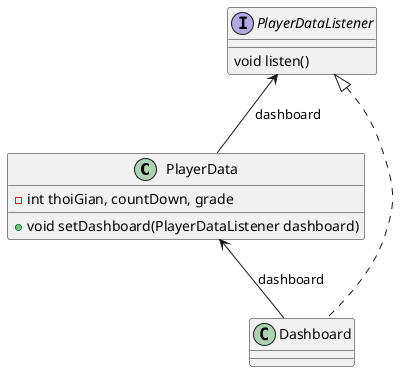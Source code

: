 @startuml
'https://plantuml.com/class-diagram

class PlayerData {
    - int thoiGian, countDown, grade
    + void setDashboard(PlayerDataListener dashboard)
}

interface PlayerDataListener {
    void listen()
}

class Dashboard

PlayerDataListener <|.. Dashboard
PlayerData <-- Dashboard: dashboard
PlayerDataListener <-- PlayerData: dashboard

@enduml